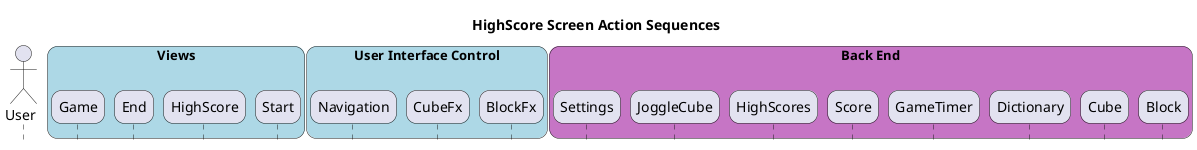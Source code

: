 @startuml
hide footbox

title HighScore Screen Action Sequences

skinparam sequenceArrowThickness 2
skinparam roundcorner 20
skinparam maxmessagesize 60


actor User

box "Views" #LightBlue

participant Game
participant End
participant HighScore
participant Start
end box

box "User Interface Control" #LightBlue

participant Navigation
participant CubeFx
participant BlockFx


end box


box "Back End" #c675c5

participant Settings
participant JoggleCube
participant HighScores
participant Score
participant GameTimer
participant Dictionary
participant Cube
participant Block
end box




@enduml